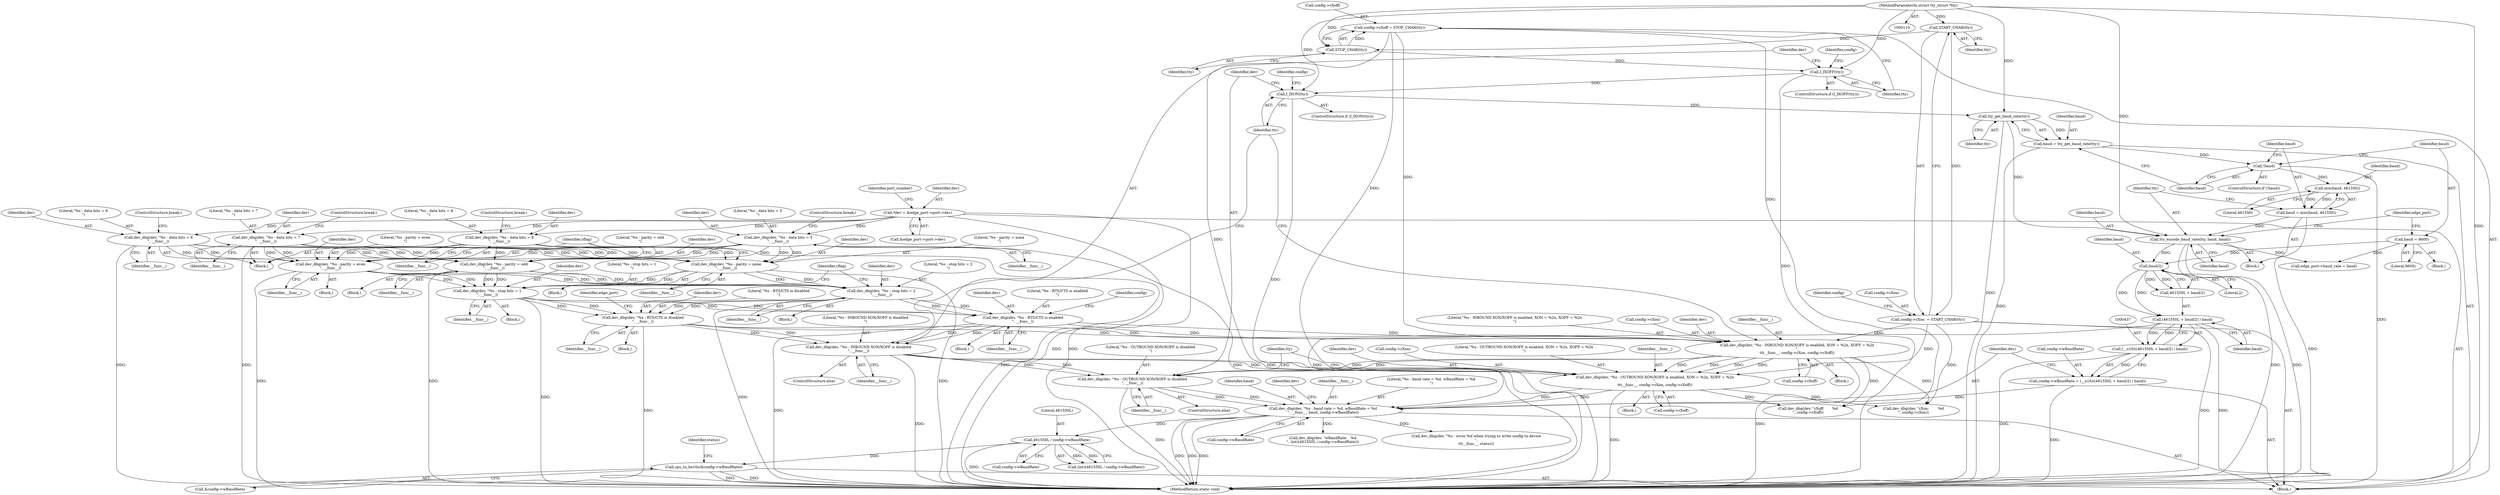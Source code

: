 digraph "0_linux_6aeb75e6adfaed16e58780309613a578fe1ee90b@pointer" {
"1000510" [label="(Call,cpu_to_be16s(&config->wBaudRate))"];
"1000458" [label="(Call,461550L / config->wBaudRate)"];
"1000445" [label="(Call,dev_dbg(dev, \"%s - baud rate = %d, wBaudRate = %d\n\", __func__, baud, config->wBaudRate))"];
"1000383" [label="(Call,dev_dbg(dev, \"%s - OUTBOUND XON/XOFF is enabled, XON = %2x, XOFF = %2x\n\",\n\t\t\t__func__, config->cXon, config->cXoff))"];
"1000359" [label="(Call,dev_dbg(dev, \"%s - INBOUND XON/XOFF is enabled, XON = %2x, XOFF = %2x\n\",\n\t\t\t__func__, config->cXon, config->cXoff))"];
"1000332" [label="(Call,dev_dbg(dev, \"%s - RTS/CTS is disabled\n\", __func__))"];
"1000296" [label="(Call,dev_dbg(dev, \"%s - stop bits = 2\n\", __func__))"];
"1000271" [label="(Call,dev_dbg(dev, \"%s - parity = even\n\", __func__))"];
"1000218" [label="(Call,dev_dbg(dev, \"%s - data bits = 7\n\", __func__))"];
"1000116" [label="(Call,*dev = &edge_port->port->dev)"];
"1000207" [label="(Call,dev_dbg(dev, \"%s - data bits = 6\n\", __func__))"];
"1000230" [label="(Call,dev_dbg(dev, \"%s - data bits = 8\n\", __func__))"];
"1000196" [label="(Call,dev_dbg(dev, \"%s - data bits = 5\n\", __func__))"];
"1000255" [label="(Call,dev_dbg(dev, \"%s - parity = odd\n\", __func__))"];
"1000282" [label="(Call,dev_dbg(dev, \"%s - parity = none\n\", __func__))"];
"1000307" [label="(Call,dev_dbg(dev, \"%s - stop bits = 1\n\", __func__))"];
"1000326" [label="(Call,dev_dbg(dev, \"%s - RTS/CTS is enabled\n\", __func__))"];
"1000338" [label="(Call,config->cXon  = START_CHAR(tty))"];
"1000342" [label="(Call,START_CHAR(tty))"];
"1000111" [label="(MethodParameterIn,struct tty_struct *tty)"];
"1000344" [label="(Call,config->cXoff = STOP_CHAR(tty))"];
"1000348" [label="(Call,STOP_CHAR(tty))"];
"1000370" [label="(Call,dev_dbg(dev, \"%s - INBOUND XON/XOFF is disabled\n\", __func__))"];
"1000394" [label="(Call,dev_dbg(dev, \"%s - OUTBOUND XON/XOFF is disabled\n\", __func__))"];
"1000438" [label="(Call,(461550L + baud/2) / baud)"];
"1000441" [label="(Call,baud/2)"];
"1000423" [label="(Call,tty_encode_baud_rate(tty, baud, baud))"];
"1000407" [label="(Call,tty_get_baud_rate(tty))"];
"1000375" [label="(Call,I_IXON(tty))"];
"1000351" [label="(Call,I_IXOFF(tty))"];
"1000418" [label="(Call,baud = min(baud, 461550))"];
"1000420" [label="(Call,min(baud, 461550))"];
"1000410" [label="(Call,!baud)"];
"1000405" [label="(Call,baud = tty_get_baud_rate(tty))"];
"1000413" [label="(Call,baud = 9600)"];
"1000432" [label="(Call,config->wBaudRate = (__u16)((461550L + baud/2) / baud))"];
"1000436" [label="(Call,(__u16)((461550L + baud/2) / baud))"];
"1000283" [label="(Identifier,dev)"];
"1000438" [label="(Call,(461550L + baud/2) / baud)"];
"1000385" [label="(Literal,\"%s - OUTBOUND XON/XOFF is enabled, XON = %2x, XOFF = %2x\n\")"];
"1000359" [label="(Call,dev_dbg(dev, \"%s - INBOUND XON/XOFF is enabled, XON = %2x, XOFF = %2x\n\",\n\t\t\t__func__, config->cXon, config->cXoff))"];
"1000443" [label="(Literal,2)"];
"1000420" [label="(Call,min(baud, 461550))"];
"1000118" [label="(Call,&edge_port->port->dev)"];
"1000406" [label="(Identifier,baud)"];
"1000458" [label="(Call,461550L / config->wBaudRate)"];
"1000386" [label="(Identifier,__func__)"];
"1000257" [label="(Literal,\"%s - parity = odd\n\")"];
"1000335" [label="(Identifier,__func__)"];
"1000417" [label="(Block,)"];
"1000272" [label="(Identifier,dev)"];
"1000369" [label="(ControlStructure,else)"];
"1000442" [label="(Identifier,baud)"];
"1000547" [label="(MethodReturn,static void)"];
"1000510" [label="(Call,cpu_to_be16s(&config->wBaudRate))"];
"1000375" [label="(Call,I_IXON(tty))"];
"1000233" [label="(Identifier,__func__)"];
"1000301" [label="(Block,)"];
"1000405" [label="(Call,baud = tty_get_baud_rate(tty))"];
"1000432" [label="(Call,config->wBaudRate = (__u16)((461550L + baud/2) / baud))"];
"1000332" [label="(Call,dev_dbg(dev, \"%s - RTS/CTS is disabled\n\", __func__))"];
"1000260" [label="(Block,)"];
"1000371" [label="(Identifier,dev)"];
"1000298" [label="(Literal,\"%s - stop bits = 2\n\")"];
"1000362" [label="(Identifier,__func__)"];
"1000456" [label="(Call,(int)(461550L / config->wBaudRate))"];
"1000297" [label="(Identifier,dev)"];
"1000450" [label="(Call,config->wBaudRate)"];
"1000308" [label="(Identifier,dev)"];
"1000426" [label="(Identifier,baud)"];
"1000222" [label="(ControlStructure,break;)"];
"1000339" [label="(Call,config->cXon)"];
"1000199" [label="(Identifier,__func__)"];
"1000423" [label="(Call,tty_encode_baud_rate(tty, baud, baud))"];
"1000460" [label="(Call,config->wBaudRate)"];
"1000209" [label="(Literal,\"%s - data bits = 6\n\")"];
"1000361" [label="(Literal,\"%s - INBOUND XON/XOFF is enabled, XON = %2x, XOFF = %2x\n\")"];
"1000116" [label="(Call,*dev = &edge_port->port->dev)"];
"1000258" [label="(Identifier,__func__)"];
"1000299" [label="(Identifier,__func__)"];
"1000366" [label="(Call,config->cXoff)"];
"1000329" [label="(Identifier,__func__)"];
"1000424" [label="(Identifier,tty)"];
"1000333" [label="(Identifier,dev)"];
"1000433" [label="(Call,config->wBaudRate)"];
"1000230" [label="(Call,dev_dbg(dev, \"%s - data bits = 8\n\", __func__))"];
"1000429" [label="(Identifier,edge_port)"];
"1000439" [label="(Call,461550L + baud/2)"];
"1000198" [label="(Literal,\"%s - data bits = 5\n\")"];
"1000327" [label="(Identifier,dev)"];
"1000418" [label="(Call,baud = min(baud, 461550))"];
"1000415" [label="(Literal,9600)"];
"1000419" [label="(Identifier,baud)"];
"1000410" [label="(Call,!baud)"];
"1000345" [label="(Call,config->cXoff)"];
"1000117" [label="(Identifier,dev)"];
"1000189" [label="(Block,)"];
"1000376" [label="(Identifier,tty)"];
"1000384" [label="(Identifier,dev)"];
"1000387" [label="(Call,config->cXon)"];
"1000446" [label="(Identifier,dev)"];
"1000326" [label="(Call,dev_dbg(dev, \"%s - RTS/CTS is enabled\n\", __func__))"];
"1000284" [label="(Literal,\"%s - parity = none\n\")"];
"1000282" [label="(Call,dev_dbg(dev, \"%s - parity = none\n\", __func__))"];
"1000352" [label="(Identifier,tty)"];
"1000350" [label="(ControlStructure,if (I_IXOFF(tty)))"];
"1000232" [label="(Literal,\"%s - data bits = 8\n\")"];
"1000412" [label="(Block,)"];
"1000511" [label="(Call,&config->wBaudRate)"];
"1000396" [label="(Literal,\"%s - OUTBOUND XON/XOFF is disabled\n\")"];
"1000448" [label="(Identifier,__func__)"];
"1000334" [label="(Literal,\"%s - RTS/CTS is disabled\n\")"];
"1000427" [label="(Call,edge_port->baud_rate = baud)"];
"1000393" [label="(ControlStructure,else)"];
"1000444" [label="(Identifier,baud)"];
"1000540" [label="(Call,dev_dbg(dev, \"%s - error %d when trying to write config to device\n\",\n\t\t\t__func__, status))"];
"1000459" [label="(Literal,461550L)"];
"1000493" [label="(Call,dev_dbg(dev, \"cXoff:       %d\n\", config->cXoff))"];
"1000409" [label="(ControlStructure,if (!baud))"];
"1000114" [label="(Block,)"];
"1000285" [label="(Identifier,__func__)"];
"1000200" [label="(ControlStructure,break;)"];
"1000411" [label="(Identifier,baud)"];
"1000309" [label="(Literal,\"%s - stop bits = 1\n\")"];
"1000383" [label="(Call,dev_dbg(dev, \"%s - OUTBOUND XON/XOFF is enabled, XON = %2x, XOFF = %2x\n\",\n\t\t\t__func__, config->cXon, config->cXoff))"];
"1000342" [label="(Call,START_CHAR(tty))"];
"1000343" [label="(Identifier,tty)"];
"1000380" [label="(Identifier,config)"];
"1000447" [label="(Literal,\"%s - baud rate = %d, wBaudRate = %d\n\")"];
"1000337" [label="(Identifier,edge_port)"];
"1000377" [label="(Block,)"];
"1000315" [label="(Block,)"];
"1000344" [label="(Call,config->cXoff = STOP_CHAR(tty))"];
"1000211" [label="(ControlStructure,break;)"];
"1000234" [label="(ControlStructure,break;)"];
"1000441" [label="(Call,baud/2)"];
"1000197" [label="(Identifier,dev)"];
"1000374" [label="(ControlStructure,if (I_IXON(tty)))"];
"1000363" [label="(Call,config->cXon)"];
"1000244" [label="(Block,)"];
"1000407" [label="(Call,tty_get_baud_rate(tty))"];
"1000290" [label="(Block,)"];
"1000351" [label="(Call,I_IXOFF(tty))"];
"1000516" [label="(Identifier,status)"];
"1000346" [label="(Identifier,config)"];
"1000196" [label="(Call,dev_dbg(dev, \"%s - data bits = 5\n\", __func__))"];
"1000271" [label="(Call,dev_dbg(dev, \"%s - parity = even\n\", __func__))"];
"1000349" [label="(Identifier,tty)"];
"1000445" [label="(Call,dev_dbg(dev, \"%s - baud rate = %d, wBaudRate = %d\n\", __func__, baud, config->wBaudRate))"];
"1000401" [label="(Identifier,tty)"];
"1000394" [label="(Call,dev_dbg(dev, \"%s - OUTBOUND XON/XOFF is disabled\n\", __func__))"];
"1000449" [label="(Identifier,baud)"];
"1000207" [label="(Call,dev_dbg(dev, \"%s - data bits = 6\n\", __func__))"];
"1000276" [label="(Block,)"];
"1000414" [label="(Identifier,baud)"];
"1000255" [label="(Call,dev_dbg(dev, \"%s - parity = odd\n\", __func__))"];
"1000288" [label="(Identifier,cflag)"];
"1000338" [label="(Call,config->cXon  = START_CHAR(tty))"];
"1000348" [label="(Call,STOP_CHAR(tty))"];
"1000372" [label="(Literal,\"%s - INBOUND XON/XOFF is disabled\n\")"];
"1000220" [label="(Literal,\"%s - data bits = 7\n\")"];
"1000454" [label="(Identifier,dev)"];
"1000313" [label="(Identifier,cflag)"];
"1000218" [label="(Call,dev_dbg(dev, \"%s - data bits = 7\n\", __func__))"];
"1000436" [label="(Call,(__u16)((461550L + baud/2) / baud))"];
"1000210" [label="(Identifier,__func__)"];
"1000390" [label="(Call,config->cXoff)"];
"1000296" [label="(Call,dev_dbg(dev, \"%s - stop bits = 2\n\", __func__))"];
"1000453" [label="(Call,dev_dbg(dev, \"wBaudRate:   %d\n\", (int)(461550L / config->wBaudRate)))"];
"1000219" [label="(Identifier,dev)"];
"1000256" [label="(Identifier,dev)"];
"1000408" [label="(Identifier,tty)"];
"1000395" [label="(Identifier,dev)"];
"1000397" [label="(Identifier,__func__)"];
"1000130" [label="(Identifier,port_number)"];
"1000328" [label="(Literal,\"%s - RTS/CTS is enabled\n\")"];
"1000487" [label="(Call,dev_dbg(dev, \"cXon:        %d\n\", config->cXon))"];
"1000370" [label="(Call,dev_dbg(dev, \"%s - INBOUND XON/XOFF is disabled\n\", __func__))"];
"1000413" [label="(Call,baud = 9600)"];
"1000273" [label="(Literal,\"%s - parity = even\n\")"];
"1000356" [label="(Identifier,config)"];
"1000111" [label="(MethodParameterIn,struct tty_struct *tty)"];
"1000221" [label="(Identifier,__func__)"];
"1000231" [label="(Identifier,dev)"];
"1000425" [label="(Identifier,baud)"];
"1000373" [label="(Identifier,__func__)"];
"1000331" [label="(Block,)"];
"1000340" [label="(Identifier,config)"];
"1000421" [label="(Identifier,baud)"];
"1000360" [label="(Identifier,dev)"];
"1000422" [label="(Literal,461550)"];
"1000208" [label="(Identifier,dev)"];
"1000353" [label="(Block,)"];
"1000307" [label="(Call,dev_dbg(dev, \"%s - stop bits = 1\n\", __func__))"];
"1000274" [label="(Identifier,__func__)"];
"1000310" [label="(Identifier,__func__)"];
"1000510" -> "1000114"  [label="AST: "];
"1000510" -> "1000511"  [label="CFG: "];
"1000511" -> "1000510"  [label="AST: "];
"1000516" -> "1000510"  [label="CFG: "];
"1000510" -> "1000547"  [label="DDG: "];
"1000510" -> "1000547"  [label="DDG: "];
"1000458" -> "1000510"  [label="DDG: "];
"1000458" -> "1000456"  [label="AST: "];
"1000458" -> "1000460"  [label="CFG: "];
"1000459" -> "1000458"  [label="AST: "];
"1000460" -> "1000458"  [label="AST: "];
"1000456" -> "1000458"  [label="CFG: "];
"1000458" -> "1000547"  [label="DDG: "];
"1000458" -> "1000456"  [label="DDG: "];
"1000458" -> "1000456"  [label="DDG: "];
"1000445" -> "1000458"  [label="DDG: "];
"1000445" -> "1000114"  [label="AST: "];
"1000445" -> "1000450"  [label="CFG: "];
"1000446" -> "1000445"  [label="AST: "];
"1000447" -> "1000445"  [label="AST: "];
"1000448" -> "1000445"  [label="AST: "];
"1000449" -> "1000445"  [label="AST: "];
"1000450" -> "1000445"  [label="AST: "];
"1000454" -> "1000445"  [label="CFG: "];
"1000445" -> "1000547"  [label="DDG: "];
"1000445" -> "1000547"  [label="DDG: "];
"1000445" -> "1000547"  [label="DDG: "];
"1000383" -> "1000445"  [label="DDG: "];
"1000383" -> "1000445"  [label="DDG: "];
"1000394" -> "1000445"  [label="DDG: "];
"1000394" -> "1000445"  [label="DDG: "];
"1000438" -> "1000445"  [label="DDG: "];
"1000432" -> "1000445"  [label="DDG: "];
"1000445" -> "1000453"  [label="DDG: "];
"1000445" -> "1000540"  [label="DDG: "];
"1000383" -> "1000377"  [label="AST: "];
"1000383" -> "1000390"  [label="CFG: "];
"1000384" -> "1000383"  [label="AST: "];
"1000385" -> "1000383"  [label="AST: "];
"1000386" -> "1000383"  [label="AST: "];
"1000387" -> "1000383"  [label="AST: "];
"1000390" -> "1000383"  [label="AST: "];
"1000401" -> "1000383"  [label="CFG: "];
"1000383" -> "1000547"  [label="DDG: "];
"1000359" -> "1000383"  [label="DDG: "];
"1000359" -> "1000383"  [label="DDG: "];
"1000359" -> "1000383"  [label="DDG: "];
"1000359" -> "1000383"  [label="DDG: "];
"1000370" -> "1000383"  [label="DDG: "];
"1000370" -> "1000383"  [label="DDG: "];
"1000338" -> "1000383"  [label="DDG: "];
"1000344" -> "1000383"  [label="DDG: "];
"1000383" -> "1000487"  [label="DDG: "];
"1000383" -> "1000493"  [label="DDG: "];
"1000359" -> "1000353"  [label="AST: "];
"1000359" -> "1000366"  [label="CFG: "];
"1000360" -> "1000359"  [label="AST: "];
"1000361" -> "1000359"  [label="AST: "];
"1000362" -> "1000359"  [label="AST: "];
"1000363" -> "1000359"  [label="AST: "];
"1000366" -> "1000359"  [label="AST: "];
"1000376" -> "1000359"  [label="CFG: "];
"1000359" -> "1000547"  [label="DDG: "];
"1000332" -> "1000359"  [label="DDG: "];
"1000332" -> "1000359"  [label="DDG: "];
"1000326" -> "1000359"  [label="DDG: "];
"1000326" -> "1000359"  [label="DDG: "];
"1000338" -> "1000359"  [label="DDG: "];
"1000344" -> "1000359"  [label="DDG: "];
"1000359" -> "1000394"  [label="DDG: "];
"1000359" -> "1000394"  [label="DDG: "];
"1000359" -> "1000487"  [label="DDG: "];
"1000359" -> "1000493"  [label="DDG: "];
"1000332" -> "1000331"  [label="AST: "];
"1000332" -> "1000335"  [label="CFG: "];
"1000333" -> "1000332"  [label="AST: "];
"1000334" -> "1000332"  [label="AST: "];
"1000335" -> "1000332"  [label="AST: "];
"1000337" -> "1000332"  [label="CFG: "];
"1000332" -> "1000547"  [label="DDG: "];
"1000296" -> "1000332"  [label="DDG: "];
"1000296" -> "1000332"  [label="DDG: "];
"1000307" -> "1000332"  [label="DDG: "];
"1000307" -> "1000332"  [label="DDG: "];
"1000332" -> "1000370"  [label="DDG: "];
"1000332" -> "1000370"  [label="DDG: "];
"1000296" -> "1000290"  [label="AST: "];
"1000296" -> "1000299"  [label="CFG: "];
"1000297" -> "1000296"  [label="AST: "];
"1000298" -> "1000296"  [label="AST: "];
"1000299" -> "1000296"  [label="AST: "];
"1000313" -> "1000296"  [label="CFG: "];
"1000296" -> "1000547"  [label="DDG: "];
"1000271" -> "1000296"  [label="DDG: "];
"1000271" -> "1000296"  [label="DDG: "];
"1000255" -> "1000296"  [label="DDG: "];
"1000255" -> "1000296"  [label="DDG: "];
"1000282" -> "1000296"  [label="DDG: "];
"1000282" -> "1000296"  [label="DDG: "];
"1000296" -> "1000326"  [label="DDG: "];
"1000296" -> "1000326"  [label="DDG: "];
"1000271" -> "1000260"  [label="AST: "];
"1000271" -> "1000274"  [label="CFG: "];
"1000272" -> "1000271"  [label="AST: "];
"1000273" -> "1000271"  [label="AST: "];
"1000274" -> "1000271"  [label="AST: "];
"1000288" -> "1000271"  [label="CFG: "];
"1000271" -> "1000547"  [label="DDG: "];
"1000218" -> "1000271"  [label="DDG: "];
"1000218" -> "1000271"  [label="DDG: "];
"1000207" -> "1000271"  [label="DDG: "];
"1000207" -> "1000271"  [label="DDG: "];
"1000230" -> "1000271"  [label="DDG: "];
"1000230" -> "1000271"  [label="DDG: "];
"1000196" -> "1000271"  [label="DDG: "];
"1000196" -> "1000271"  [label="DDG: "];
"1000271" -> "1000307"  [label="DDG: "];
"1000271" -> "1000307"  [label="DDG: "];
"1000218" -> "1000189"  [label="AST: "];
"1000218" -> "1000221"  [label="CFG: "];
"1000219" -> "1000218"  [label="AST: "];
"1000220" -> "1000218"  [label="AST: "];
"1000221" -> "1000218"  [label="AST: "];
"1000222" -> "1000218"  [label="CFG: "];
"1000218" -> "1000547"  [label="DDG: "];
"1000116" -> "1000218"  [label="DDG: "];
"1000218" -> "1000255"  [label="DDG: "];
"1000218" -> "1000255"  [label="DDG: "];
"1000218" -> "1000282"  [label="DDG: "];
"1000218" -> "1000282"  [label="DDG: "];
"1000116" -> "1000114"  [label="AST: "];
"1000116" -> "1000118"  [label="CFG: "];
"1000117" -> "1000116"  [label="AST: "];
"1000118" -> "1000116"  [label="AST: "];
"1000130" -> "1000116"  [label="CFG: "];
"1000116" -> "1000547"  [label="DDG: "];
"1000116" -> "1000547"  [label="DDG: "];
"1000116" -> "1000196"  [label="DDG: "];
"1000116" -> "1000207"  [label="DDG: "];
"1000116" -> "1000230"  [label="DDG: "];
"1000207" -> "1000189"  [label="AST: "];
"1000207" -> "1000210"  [label="CFG: "];
"1000208" -> "1000207"  [label="AST: "];
"1000209" -> "1000207"  [label="AST: "];
"1000210" -> "1000207"  [label="AST: "];
"1000211" -> "1000207"  [label="CFG: "];
"1000207" -> "1000547"  [label="DDG: "];
"1000207" -> "1000255"  [label="DDG: "];
"1000207" -> "1000255"  [label="DDG: "];
"1000207" -> "1000282"  [label="DDG: "];
"1000207" -> "1000282"  [label="DDG: "];
"1000230" -> "1000189"  [label="AST: "];
"1000230" -> "1000233"  [label="CFG: "];
"1000231" -> "1000230"  [label="AST: "];
"1000232" -> "1000230"  [label="AST: "];
"1000233" -> "1000230"  [label="AST: "];
"1000234" -> "1000230"  [label="CFG: "];
"1000230" -> "1000547"  [label="DDG: "];
"1000230" -> "1000255"  [label="DDG: "];
"1000230" -> "1000255"  [label="DDG: "];
"1000230" -> "1000282"  [label="DDG: "];
"1000230" -> "1000282"  [label="DDG: "];
"1000196" -> "1000189"  [label="AST: "];
"1000196" -> "1000199"  [label="CFG: "];
"1000197" -> "1000196"  [label="AST: "];
"1000198" -> "1000196"  [label="AST: "];
"1000199" -> "1000196"  [label="AST: "];
"1000200" -> "1000196"  [label="CFG: "];
"1000196" -> "1000547"  [label="DDG: "];
"1000196" -> "1000255"  [label="DDG: "];
"1000196" -> "1000255"  [label="DDG: "];
"1000196" -> "1000282"  [label="DDG: "];
"1000196" -> "1000282"  [label="DDG: "];
"1000255" -> "1000244"  [label="AST: "];
"1000255" -> "1000258"  [label="CFG: "];
"1000256" -> "1000255"  [label="AST: "];
"1000257" -> "1000255"  [label="AST: "];
"1000258" -> "1000255"  [label="AST: "];
"1000288" -> "1000255"  [label="CFG: "];
"1000255" -> "1000547"  [label="DDG: "];
"1000255" -> "1000307"  [label="DDG: "];
"1000255" -> "1000307"  [label="DDG: "];
"1000282" -> "1000276"  [label="AST: "];
"1000282" -> "1000285"  [label="CFG: "];
"1000283" -> "1000282"  [label="AST: "];
"1000284" -> "1000282"  [label="AST: "];
"1000285" -> "1000282"  [label="AST: "];
"1000288" -> "1000282"  [label="CFG: "];
"1000282" -> "1000547"  [label="DDG: "];
"1000282" -> "1000307"  [label="DDG: "];
"1000282" -> "1000307"  [label="DDG: "];
"1000307" -> "1000301"  [label="AST: "];
"1000307" -> "1000310"  [label="CFG: "];
"1000308" -> "1000307"  [label="AST: "];
"1000309" -> "1000307"  [label="AST: "];
"1000310" -> "1000307"  [label="AST: "];
"1000313" -> "1000307"  [label="CFG: "];
"1000307" -> "1000547"  [label="DDG: "];
"1000307" -> "1000326"  [label="DDG: "];
"1000307" -> "1000326"  [label="DDG: "];
"1000326" -> "1000315"  [label="AST: "];
"1000326" -> "1000329"  [label="CFG: "];
"1000327" -> "1000326"  [label="AST: "];
"1000328" -> "1000326"  [label="AST: "];
"1000329" -> "1000326"  [label="AST: "];
"1000340" -> "1000326"  [label="CFG: "];
"1000326" -> "1000547"  [label="DDG: "];
"1000326" -> "1000370"  [label="DDG: "];
"1000326" -> "1000370"  [label="DDG: "];
"1000338" -> "1000114"  [label="AST: "];
"1000338" -> "1000342"  [label="CFG: "];
"1000339" -> "1000338"  [label="AST: "];
"1000342" -> "1000338"  [label="AST: "];
"1000346" -> "1000338"  [label="CFG: "];
"1000338" -> "1000547"  [label="DDG: "];
"1000342" -> "1000338"  [label="DDG: "];
"1000338" -> "1000487"  [label="DDG: "];
"1000342" -> "1000343"  [label="CFG: "];
"1000343" -> "1000342"  [label="AST: "];
"1000111" -> "1000342"  [label="DDG: "];
"1000342" -> "1000348"  [label="DDG: "];
"1000111" -> "1000110"  [label="AST: "];
"1000111" -> "1000547"  [label="DDG: "];
"1000111" -> "1000348"  [label="DDG: "];
"1000111" -> "1000351"  [label="DDG: "];
"1000111" -> "1000375"  [label="DDG: "];
"1000111" -> "1000407"  [label="DDG: "];
"1000111" -> "1000423"  [label="DDG: "];
"1000344" -> "1000114"  [label="AST: "];
"1000344" -> "1000348"  [label="CFG: "];
"1000345" -> "1000344"  [label="AST: "];
"1000348" -> "1000344"  [label="AST: "];
"1000352" -> "1000344"  [label="CFG: "];
"1000344" -> "1000547"  [label="DDG: "];
"1000348" -> "1000344"  [label="DDG: "];
"1000344" -> "1000493"  [label="DDG: "];
"1000348" -> "1000349"  [label="CFG: "];
"1000349" -> "1000348"  [label="AST: "];
"1000348" -> "1000351"  [label="DDG: "];
"1000370" -> "1000369"  [label="AST: "];
"1000370" -> "1000373"  [label="CFG: "];
"1000371" -> "1000370"  [label="AST: "];
"1000372" -> "1000370"  [label="AST: "];
"1000373" -> "1000370"  [label="AST: "];
"1000376" -> "1000370"  [label="CFG: "];
"1000370" -> "1000547"  [label="DDG: "];
"1000370" -> "1000394"  [label="DDG: "];
"1000370" -> "1000394"  [label="DDG: "];
"1000394" -> "1000393"  [label="AST: "];
"1000394" -> "1000397"  [label="CFG: "];
"1000395" -> "1000394"  [label="AST: "];
"1000396" -> "1000394"  [label="AST: "];
"1000397" -> "1000394"  [label="AST: "];
"1000401" -> "1000394"  [label="CFG: "];
"1000394" -> "1000547"  [label="DDG: "];
"1000438" -> "1000436"  [label="AST: "];
"1000438" -> "1000444"  [label="CFG: "];
"1000439" -> "1000438"  [label="AST: "];
"1000444" -> "1000438"  [label="AST: "];
"1000436" -> "1000438"  [label="CFG: "];
"1000438" -> "1000547"  [label="DDG: "];
"1000438" -> "1000436"  [label="DDG: "];
"1000438" -> "1000436"  [label="DDG: "];
"1000441" -> "1000438"  [label="DDG: "];
"1000441" -> "1000438"  [label="DDG: "];
"1000441" -> "1000439"  [label="AST: "];
"1000441" -> "1000443"  [label="CFG: "];
"1000442" -> "1000441"  [label="AST: "];
"1000443" -> "1000441"  [label="AST: "];
"1000439" -> "1000441"  [label="CFG: "];
"1000441" -> "1000439"  [label="DDG: "];
"1000441" -> "1000439"  [label="DDG: "];
"1000423" -> "1000441"  [label="DDG: "];
"1000413" -> "1000441"  [label="DDG: "];
"1000423" -> "1000417"  [label="AST: "];
"1000423" -> "1000426"  [label="CFG: "];
"1000424" -> "1000423"  [label="AST: "];
"1000425" -> "1000423"  [label="AST: "];
"1000426" -> "1000423"  [label="AST: "];
"1000429" -> "1000423"  [label="CFG: "];
"1000423" -> "1000547"  [label="DDG: "];
"1000423" -> "1000547"  [label="DDG: "];
"1000407" -> "1000423"  [label="DDG: "];
"1000418" -> "1000423"  [label="DDG: "];
"1000423" -> "1000427"  [label="DDG: "];
"1000407" -> "1000405"  [label="AST: "];
"1000407" -> "1000408"  [label="CFG: "];
"1000408" -> "1000407"  [label="AST: "];
"1000405" -> "1000407"  [label="CFG: "];
"1000407" -> "1000547"  [label="DDG: "];
"1000407" -> "1000405"  [label="DDG: "];
"1000375" -> "1000407"  [label="DDG: "];
"1000375" -> "1000374"  [label="AST: "];
"1000375" -> "1000376"  [label="CFG: "];
"1000376" -> "1000375"  [label="AST: "];
"1000380" -> "1000375"  [label="CFG: "];
"1000395" -> "1000375"  [label="CFG: "];
"1000375" -> "1000547"  [label="DDG: "];
"1000351" -> "1000375"  [label="DDG: "];
"1000351" -> "1000350"  [label="AST: "];
"1000351" -> "1000352"  [label="CFG: "];
"1000352" -> "1000351"  [label="AST: "];
"1000356" -> "1000351"  [label="CFG: "];
"1000371" -> "1000351"  [label="CFG: "];
"1000351" -> "1000547"  [label="DDG: "];
"1000418" -> "1000417"  [label="AST: "];
"1000418" -> "1000420"  [label="CFG: "];
"1000419" -> "1000418"  [label="AST: "];
"1000420" -> "1000418"  [label="AST: "];
"1000424" -> "1000418"  [label="CFG: "];
"1000418" -> "1000547"  [label="DDG: "];
"1000420" -> "1000418"  [label="DDG: "];
"1000420" -> "1000418"  [label="DDG: "];
"1000420" -> "1000422"  [label="CFG: "];
"1000421" -> "1000420"  [label="AST: "];
"1000422" -> "1000420"  [label="AST: "];
"1000410" -> "1000420"  [label="DDG: "];
"1000410" -> "1000409"  [label="AST: "];
"1000410" -> "1000411"  [label="CFG: "];
"1000411" -> "1000410"  [label="AST: "];
"1000414" -> "1000410"  [label="CFG: "];
"1000419" -> "1000410"  [label="CFG: "];
"1000410" -> "1000547"  [label="DDG: "];
"1000405" -> "1000410"  [label="DDG: "];
"1000405" -> "1000114"  [label="AST: "];
"1000406" -> "1000405"  [label="AST: "];
"1000411" -> "1000405"  [label="CFG: "];
"1000405" -> "1000547"  [label="DDG: "];
"1000413" -> "1000412"  [label="AST: "];
"1000413" -> "1000415"  [label="CFG: "];
"1000414" -> "1000413"  [label="AST: "];
"1000415" -> "1000413"  [label="AST: "];
"1000429" -> "1000413"  [label="CFG: "];
"1000413" -> "1000427"  [label="DDG: "];
"1000432" -> "1000114"  [label="AST: "];
"1000432" -> "1000436"  [label="CFG: "];
"1000433" -> "1000432"  [label="AST: "];
"1000436" -> "1000432"  [label="AST: "];
"1000446" -> "1000432"  [label="CFG: "];
"1000432" -> "1000547"  [label="DDG: "];
"1000436" -> "1000432"  [label="DDG: "];
"1000437" -> "1000436"  [label="AST: "];
"1000436" -> "1000547"  [label="DDG: "];
}
